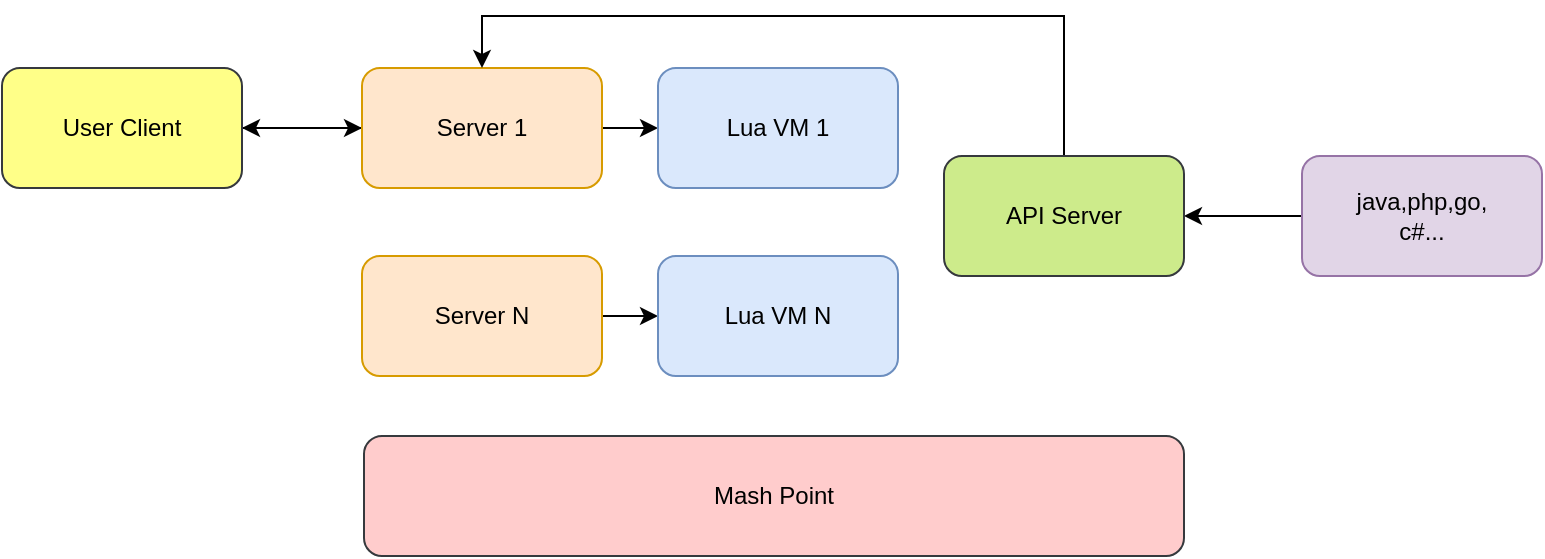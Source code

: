 <mxfile version="19.0.2" type="device"><diagram id="Z1GwyyVMuUKhtQMAVy9H" name="第 1 页"><mxGraphModel dx="1773" dy="618" grid="1" gridSize="10" guides="1" tooltips="1" connect="1" arrows="1" fold="1" page="1" pageScale="1" pageWidth="827" pageHeight="1169" math="0" shadow="0"><root><mxCell id="0"/><mxCell id="1" parent="0"/><mxCell id="3WEi0HYEtHAem8nGTcju-12" style="edgeStyle=orthogonalEdgeStyle;rounded=0;orthogonalLoop=1;jettySize=auto;html=1;exitX=1;exitY=0.5;exitDx=0;exitDy=0;" parent="1" source="3WEi0HYEtHAem8nGTcju-4" target="3WEi0HYEtHAem8nGTcju-5" edge="1"><mxGeometry relative="1" as="geometry"/></mxCell><mxCell id="3WEi0HYEtHAem8nGTcju-35" style="edgeStyle=orthogonalEdgeStyle;rounded=0;orthogonalLoop=1;jettySize=auto;html=1;exitX=1;exitY=0.5;exitDx=0;exitDy=0;entryX=0;entryY=0.5;entryDx=0;entryDy=0;" parent="1" source="3WEi0HYEtHAem8nGTcju-33" edge="1" target="3WEi0HYEtHAem8nGTcju-4"><mxGeometry relative="1" as="geometry"><mxPoint x="159" y="150" as="sourcePoint"/></mxGeometry></mxCell><mxCell id="SDdoCXcCBmcF1Qvyk-rI-9" style="edgeStyle=orthogonalEdgeStyle;rounded=0;orthogonalLoop=1;jettySize=auto;html=1;entryX=1;entryY=0.5;entryDx=0;entryDy=0;" edge="1" parent="1" source="3WEi0HYEtHAem8nGTcju-4" target="3WEi0HYEtHAem8nGTcju-33"><mxGeometry relative="1" as="geometry"/></mxCell><mxCell id="3WEi0HYEtHAem8nGTcju-4" value="Server 1" style="rounded=1;whiteSpace=wrap;html=1;fillColor=#ffe6cc;strokeColor=#d79b00;" parent="1" vertex="1"><mxGeometry x="170" y="276" width="120" height="60" as="geometry"/></mxCell><mxCell id="3WEi0HYEtHAem8nGTcju-5" value="Lua VM 1" style="rounded=1;whiteSpace=wrap;html=1;fillColor=#dae8fc;strokeColor=#6c8ebf;" parent="1" vertex="1"><mxGeometry x="318" y="276" width="120" height="60" as="geometry"/></mxCell><mxCell id="3WEi0HYEtHAem8nGTcju-13" style="edgeStyle=orthogonalEdgeStyle;rounded=0;orthogonalLoop=1;jettySize=auto;html=1;exitX=1;exitY=0.5;exitDx=0;exitDy=0;entryX=0;entryY=0.5;entryDx=0;entryDy=0;" parent="1" source="3WEi0HYEtHAem8nGTcju-6" edge="1"><mxGeometry relative="1" as="geometry"><mxPoint x="318" y="320" as="targetPoint"/></mxGeometry></mxCell><mxCell id="SDdoCXcCBmcF1Qvyk-rI-5" style="edgeStyle=orthogonalEdgeStyle;rounded=0;orthogonalLoop=1;jettySize=auto;html=1;exitX=0;exitY=0.5;exitDx=0;exitDy=0;entryX=1;entryY=0.5;entryDx=0;entryDy=0;" edge="1" parent="1" source="3WEi0HYEtHAem8nGTcju-26" target="3WEi0HYEtHAem8nGTcju-8"><mxGeometry relative="1" as="geometry"/></mxCell><mxCell id="SDdoCXcCBmcF1Qvyk-rI-8" style="edgeStyle=orthogonalEdgeStyle;rounded=0;orthogonalLoop=1;jettySize=auto;html=1;entryX=0.5;entryY=0;entryDx=0;entryDy=0;exitX=0.5;exitY=0;exitDx=0;exitDy=0;" edge="1" parent="1" source="3WEi0HYEtHAem8nGTcju-8" target="3WEi0HYEtHAem8nGTcju-4"><mxGeometry relative="1" as="geometry"><Array as="points"><mxPoint x="521" y="250"/><mxPoint x="230" y="250"/></Array></mxGeometry></mxCell><mxCell id="3WEi0HYEtHAem8nGTcju-8" value="API Server" style="rounded=1;whiteSpace=wrap;html=1;fillColor=#cdeb8b;strokeColor=#36393d;" parent="1" vertex="1"><mxGeometry x="461" y="320" width="120" height="60" as="geometry"/></mxCell><mxCell id="3WEi0HYEtHAem8nGTcju-9" value="Mash Point" style="rounded=1;whiteSpace=wrap;html=1;fillColor=#ffcccc;strokeColor=#36393d;" parent="1" vertex="1"><mxGeometry x="171" y="460" width="410" height="60" as="geometry"/></mxCell><mxCell id="3WEi0HYEtHAem8nGTcju-14" style="edgeStyle=orthogonalEdgeStyle;rounded=0;orthogonalLoop=1;jettySize=auto;html=1;exitX=1;exitY=0.5;exitDx=0;exitDy=0;entryX=0;entryY=0.5;entryDx=0;entryDy=0;" parent="1" source="3WEi0HYEtHAem8nGTcju-10" target="3WEi0HYEtHAem8nGTcju-11" edge="1"><mxGeometry relative="1" as="geometry"/></mxCell><mxCell id="3WEi0HYEtHAem8nGTcju-10" value="Server N" style="rounded=1;whiteSpace=wrap;html=1;fillColor=#ffe6cc;strokeColor=#d79b00;" parent="1" vertex="1"><mxGeometry x="170" y="370" width="120" height="60" as="geometry"/></mxCell><mxCell id="3WEi0HYEtHAem8nGTcju-11" value="Lua VM N" style="rounded=1;whiteSpace=wrap;html=1;fillColor=#dae8fc;strokeColor=#6c8ebf;" parent="1" vertex="1"><mxGeometry x="318" y="370" width="120" height="60" as="geometry"/></mxCell><mxCell id="3WEi0HYEtHAem8nGTcju-26" value="java,php,go,&lt;br&gt;c#..." style="rounded=1;whiteSpace=wrap;html=1;fillColor=#e1d5e7;strokeColor=#9673a6;" parent="1" vertex="1"><mxGeometry x="640" y="320" width="120" height="60" as="geometry"/></mxCell><mxCell id="3WEi0HYEtHAem8nGTcju-33" value="User Client" style="rounded=1;whiteSpace=wrap;html=1;fillColor=#ffff88;strokeColor=#36393d;" parent="1" vertex="1"><mxGeometry x="-10" y="276" width="120" height="60" as="geometry"/></mxCell></root></mxGraphModel></diagram></mxfile>